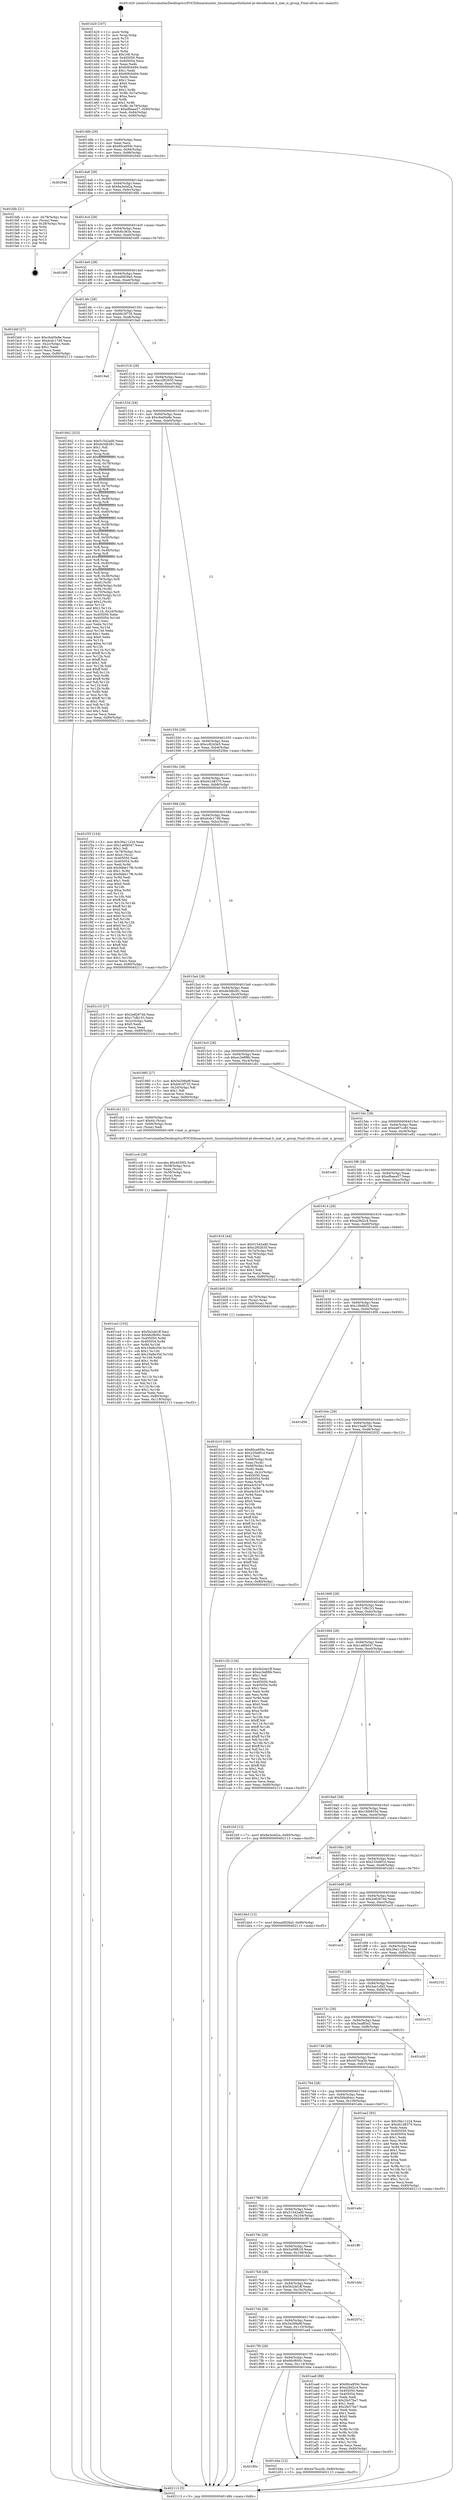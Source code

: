 digraph "0x401420" {
  label = "0x401420 (/mnt/c/Users/mathe/Desktop/tcc/POCII/binaries/extr_linuxtoolsperfutilintel-pt-decoderinat.h_inat_is_group_Final-ollvm.out::main(0))"
  labelloc = "t"
  node[shape=record]

  Entry [label="",width=0.3,height=0.3,shape=circle,fillcolor=black,style=filled]
  "0x40148b" [label="{
     0x40148b [29]\l
     | [instrs]\l
     &nbsp;&nbsp;0x40148b \<+3\>: mov -0x80(%rbp),%eax\l
     &nbsp;&nbsp;0x40148e \<+2\>: mov %eax,%ecx\l
     &nbsp;&nbsp;0x401490 \<+6\>: sub $0x80ca959c,%ecx\l
     &nbsp;&nbsp;0x401496 \<+6\>: mov %eax,-0x94(%rbp)\l
     &nbsp;&nbsp;0x40149c \<+6\>: mov %ecx,-0x98(%rbp)\l
     &nbsp;&nbsp;0x4014a2 \<+6\>: je 000000000040204d \<main+0xc2d\>\l
  }"]
  "0x40204d" [label="{
     0x40204d\l
  }", style=dashed]
  "0x4014a8" [label="{
     0x4014a8 [28]\l
     | [instrs]\l
     &nbsp;&nbsp;0x4014a8 \<+5\>: jmp 00000000004014ad \<main+0x8d\>\l
     &nbsp;&nbsp;0x4014ad \<+6\>: mov -0x94(%rbp),%eax\l
     &nbsp;&nbsp;0x4014b3 \<+5\>: sub $0x8a3e4d2a,%eax\l
     &nbsp;&nbsp;0x4014b8 \<+6\>: mov %eax,-0x9c(%rbp)\l
     &nbsp;&nbsp;0x4014be \<+6\>: je 0000000000401fdb \<main+0xbbb\>\l
  }"]
  Exit [label="",width=0.3,height=0.3,shape=circle,fillcolor=black,style=filled,peripheries=2]
  "0x401fdb" [label="{
     0x401fdb [21]\l
     | [instrs]\l
     &nbsp;&nbsp;0x401fdb \<+4\>: mov -0x78(%rbp),%rax\l
     &nbsp;&nbsp;0x401fdf \<+2\>: mov (%rax),%eax\l
     &nbsp;&nbsp;0x401fe1 \<+4\>: lea -0x28(%rbp),%rsp\l
     &nbsp;&nbsp;0x401fe5 \<+1\>: pop %rbx\l
     &nbsp;&nbsp;0x401fe6 \<+2\>: pop %r12\l
     &nbsp;&nbsp;0x401fe8 \<+2\>: pop %r13\l
     &nbsp;&nbsp;0x401fea \<+2\>: pop %r14\l
     &nbsp;&nbsp;0x401fec \<+2\>: pop %r15\l
     &nbsp;&nbsp;0x401fee \<+1\>: pop %rbp\l
     &nbsp;&nbsp;0x401fef \<+1\>: ret\l
  }"]
  "0x4014c4" [label="{
     0x4014c4 [28]\l
     | [instrs]\l
     &nbsp;&nbsp;0x4014c4 \<+5\>: jmp 00000000004014c9 \<main+0xa9\>\l
     &nbsp;&nbsp;0x4014c9 \<+6\>: mov -0x94(%rbp),%eax\l
     &nbsp;&nbsp;0x4014cf \<+5\>: sub $0x9c6c363e,%eax\l
     &nbsp;&nbsp;0x4014d4 \<+6\>: mov %eax,-0xa0(%rbp)\l
     &nbsp;&nbsp;0x4014da \<+6\>: je 0000000000401bf5 \<main+0x7d5\>\l
  }"]
  "0x40180c" [label="{
     0x40180c\l
  }", style=dashed]
  "0x401bf5" [label="{
     0x401bf5\l
  }", style=dashed]
  "0x4014e0" [label="{
     0x4014e0 [28]\l
     | [instrs]\l
     &nbsp;&nbsp;0x4014e0 \<+5\>: jmp 00000000004014e5 \<main+0xc5\>\l
     &nbsp;&nbsp;0x4014e5 \<+6\>: mov -0x94(%rbp),%eax\l
     &nbsp;&nbsp;0x4014eb \<+5\>: sub $0xaa0828a5,%eax\l
     &nbsp;&nbsp;0x4014f0 \<+6\>: mov %eax,-0xa4(%rbp)\l
     &nbsp;&nbsp;0x4014f6 \<+6\>: je 0000000000401bbf \<main+0x79f\>\l
  }"]
  "0x401d4a" [label="{
     0x401d4a [12]\l
     | [instrs]\l
     &nbsp;&nbsp;0x401d4a \<+7\>: movl $0x447bca3b,-0x80(%rbp)\l
     &nbsp;&nbsp;0x401d51 \<+5\>: jmp 0000000000402113 \<main+0xcf3\>\l
  }"]
  "0x401bbf" [label="{
     0x401bbf [27]\l
     | [instrs]\l
     &nbsp;&nbsp;0x401bbf \<+5\>: mov $0xc6a00e8e,%eax\l
     &nbsp;&nbsp;0x401bc4 \<+5\>: mov $0xdcdc17d9,%ecx\l
     &nbsp;&nbsp;0x401bc9 \<+3\>: mov -0x2c(%rbp),%edx\l
     &nbsp;&nbsp;0x401bcc \<+3\>: cmp $0x1,%edx\l
     &nbsp;&nbsp;0x401bcf \<+3\>: cmovl %ecx,%eax\l
     &nbsp;&nbsp;0x401bd2 \<+3\>: mov %eax,-0x80(%rbp)\l
     &nbsp;&nbsp;0x401bd5 \<+5\>: jmp 0000000000402113 \<main+0xcf3\>\l
  }"]
  "0x4014fc" [label="{
     0x4014fc [28]\l
     | [instrs]\l
     &nbsp;&nbsp;0x4014fc \<+5\>: jmp 0000000000401501 \<main+0xe1\>\l
     &nbsp;&nbsp;0x401501 \<+6\>: mov -0x94(%rbp),%eax\l
     &nbsp;&nbsp;0x401507 \<+5\>: sub $0xb9c3f735,%eax\l
     &nbsp;&nbsp;0x40150c \<+6\>: mov %eax,-0xa8(%rbp)\l
     &nbsp;&nbsp;0x401512 \<+6\>: je 00000000004019a0 \<main+0x580\>\l
  }"]
  "0x401ce3" [label="{
     0x401ce3 [103]\l
     | [instrs]\l
     &nbsp;&nbsp;0x401ce3 \<+5\>: mov $0x5b2dd1ff,%esi\l
     &nbsp;&nbsp;0x401ce8 \<+5\>: mov $0x66cf600c,%edx\l
     &nbsp;&nbsp;0x401ced \<+8\>: mov 0x405050,%r8d\l
     &nbsp;&nbsp;0x401cf5 \<+8\>: mov 0x405054,%r9d\l
     &nbsp;&nbsp;0x401cfd \<+3\>: mov %r8d,%r10d\l
     &nbsp;&nbsp;0x401d00 \<+7\>: sub $0x19a8e35d,%r10d\l
     &nbsp;&nbsp;0x401d07 \<+4\>: sub $0x1,%r10d\l
     &nbsp;&nbsp;0x401d0b \<+7\>: add $0x19a8e35d,%r10d\l
     &nbsp;&nbsp;0x401d12 \<+4\>: imul %r10d,%r8d\l
     &nbsp;&nbsp;0x401d16 \<+4\>: and $0x1,%r8d\l
     &nbsp;&nbsp;0x401d1a \<+4\>: cmp $0x0,%r8d\l
     &nbsp;&nbsp;0x401d1e \<+4\>: sete %r11b\l
     &nbsp;&nbsp;0x401d22 \<+4\>: cmp $0xa,%r9d\l
     &nbsp;&nbsp;0x401d26 \<+3\>: setl %bl\l
     &nbsp;&nbsp;0x401d29 \<+3\>: mov %r11b,%r14b\l
     &nbsp;&nbsp;0x401d2c \<+3\>: and %bl,%r14b\l
     &nbsp;&nbsp;0x401d2f \<+3\>: xor %bl,%r11b\l
     &nbsp;&nbsp;0x401d32 \<+3\>: or %r11b,%r14b\l
     &nbsp;&nbsp;0x401d35 \<+4\>: test $0x1,%r14b\l
     &nbsp;&nbsp;0x401d39 \<+3\>: cmovne %edx,%esi\l
     &nbsp;&nbsp;0x401d3c \<+3\>: mov %esi,-0x80(%rbp)\l
     &nbsp;&nbsp;0x401d3f \<+6\>: mov %eax,-0x118(%rbp)\l
     &nbsp;&nbsp;0x401d45 \<+5\>: jmp 0000000000402113 \<main+0xcf3\>\l
  }"]
  "0x4019a0" [label="{
     0x4019a0\l
  }", style=dashed]
  "0x401518" [label="{
     0x401518 [28]\l
     | [instrs]\l
     &nbsp;&nbsp;0x401518 \<+5\>: jmp 000000000040151d \<main+0xfd\>\l
     &nbsp;&nbsp;0x40151d \<+6\>: mov -0x94(%rbp),%eax\l
     &nbsp;&nbsp;0x401523 \<+5\>: sub $0xc2f02635,%eax\l
     &nbsp;&nbsp;0x401528 \<+6\>: mov %eax,-0xac(%rbp)\l
     &nbsp;&nbsp;0x40152e \<+6\>: je 0000000000401842 \<main+0x422\>\l
  }"]
  "0x401cc6" [label="{
     0x401cc6 [29]\l
     | [instrs]\l
     &nbsp;&nbsp;0x401cc6 \<+10\>: movabs $0x4030f2,%rdi\l
     &nbsp;&nbsp;0x401cd0 \<+4\>: mov -0x58(%rbp),%rcx\l
     &nbsp;&nbsp;0x401cd4 \<+2\>: mov %eax,(%rcx)\l
     &nbsp;&nbsp;0x401cd6 \<+4\>: mov -0x58(%rbp),%rcx\l
     &nbsp;&nbsp;0x401cda \<+2\>: mov (%rcx),%esi\l
     &nbsp;&nbsp;0x401cdc \<+2\>: mov $0x0,%al\l
     &nbsp;&nbsp;0x401cde \<+5\>: call 0000000000401030 \<printf@plt\>\l
     | [calls]\l
     &nbsp;&nbsp;0x401030 \{1\} (unknown)\l
  }"]
  "0x401842" [label="{
     0x401842 [323]\l
     | [instrs]\l
     &nbsp;&nbsp;0x401842 \<+5\>: mov $0x51542ad0,%eax\l
     &nbsp;&nbsp;0x401847 \<+5\>: mov $0xde3db281,%ecx\l
     &nbsp;&nbsp;0x40184c \<+2\>: mov $0x1,%dl\l
     &nbsp;&nbsp;0x40184e \<+2\>: xor %esi,%esi\l
     &nbsp;&nbsp;0x401850 \<+3\>: mov %rsp,%rdi\l
     &nbsp;&nbsp;0x401853 \<+4\>: add $0xfffffffffffffff0,%rdi\l
     &nbsp;&nbsp;0x401857 \<+3\>: mov %rdi,%rsp\l
     &nbsp;&nbsp;0x40185a \<+4\>: mov %rdi,-0x78(%rbp)\l
     &nbsp;&nbsp;0x40185e \<+3\>: mov %rsp,%rdi\l
     &nbsp;&nbsp;0x401861 \<+4\>: add $0xfffffffffffffff0,%rdi\l
     &nbsp;&nbsp;0x401865 \<+3\>: mov %rdi,%rsp\l
     &nbsp;&nbsp;0x401868 \<+3\>: mov %rsp,%r8\l
     &nbsp;&nbsp;0x40186b \<+4\>: add $0xfffffffffffffff0,%r8\l
     &nbsp;&nbsp;0x40186f \<+3\>: mov %r8,%rsp\l
     &nbsp;&nbsp;0x401872 \<+4\>: mov %r8,-0x70(%rbp)\l
     &nbsp;&nbsp;0x401876 \<+3\>: mov %rsp,%r8\l
     &nbsp;&nbsp;0x401879 \<+4\>: add $0xfffffffffffffff0,%r8\l
     &nbsp;&nbsp;0x40187d \<+3\>: mov %r8,%rsp\l
     &nbsp;&nbsp;0x401880 \<+4\>: mov %r8,-0x68(%rbp)\l
     &nbsp;&nbsp;0x401884 \<+3\>: mov %rsp,%r8\l
     &nbsp;&nbsp;0x401887 \<+4\>: add $0xfffffffffffffff0,%r8\l
     &nbsp;&nbsp;0x40188b \<+3\>: mov %r8,%rsp\l
     &nbsp;&nbsp;0x40188e \<+4\>: mov %r8,-0x60(%rbp)\l
     &nbsp;&nbsp;0x401892 \<+3\>: mov %rsp,%r8\l
     &nbsp;&nbsp;0x401895 \<+4\>: add $0xfffffffffffffff0,%r8\l
     &nbsp;&nbsp;0x401899 \<+3\>: mov %r8,%rsp\l
     &nbsp;&nbsp;0x40189c \<+4\>: mov %r8,-0x58(%rbp)\l
     &nbsp;&nbsp;0x4018a0 \<+3\>: mov %rsp,%r8\l
     &nbsp;&nbsp;0x4018a3 \<+4\>: add $0xfffffffffffffff0,%r8\l
     &nbsp;&nbsp;0x4018a7 \<+3\>: mov %r8,%rsp\l
     &nbsp;&nbsp;0x4018aa \<+4\>: mov %r8,-0x50(%rbp)\l
     &nbsp;&nbsp;0x4018ae \<+3\>: mov %rsp,%r8\l
     &nbsp;&nbsp;0x4018b1 \<+4\>: add $0xfffffffffffffff0,%r8\l
     &nbsp;&nbsp;0x4018b5 \<+3\>: mov %r8,%rsp\l
     &nbsp;&nbsp;0x4018b8 \<+4\>: mov %r8,-0x48(%rbp)\l
     &nbsp;&nbsp;0x4018bc \<+3\>: mov %rsp,%r8\l
     &nbsp;&nbsp;0x4018bf \<+4\>: add $0xfffffffffffffff0,%r8\l
     &nbsp;&nbsp;0x4018c3 \<+3\>: mov %r8,%rsp\l
     &nbsp;&nbsp;0x4018c6 \<+4\>: mov %r8,-0x40(%rbp)\l
     &nbsp;&nbsp;0x4018ca \<+3\>: mov %rsp,%r8\l
     &nbsp;&nbsp;0x4018cd \<+4\>: add $0xfffffffffffffff0,%r8\l
     &nbsp;&nbsp;0x4018d1 \<+3\>: mov %r8,%rsp\l
     &nbsp;&nbsp;0x4018d4 \<+4\>: mov %r8,-0x38(%rbp)\l
     &nbsp;&nbsp;0x4018d8 \<+4\>: mov -0x78(%rbp),%r8\l
     &nbsp;&nbsp;0x4018dc \<+7\>: movl $0x0,(%r8)\l
     &nbsp;&nbsp;0x4018e3 \<+7\>: mov -0x84(%rbp),%r9d\l
     &nbsp;&nbsp;0x4018ea \<+3\>: mov %r9d,(%rdi)\l
     &nbsp;&nbsp;0x4018ed \<+4\>: mov -0x70(%rbp),%r8\l
     &nbsp;&nbsp;0x4018f1 \<+7\>: mov -0x90(%rbp),%r10\l
     &nbsp;&nbsp;0x4018f8 \<+3\>: mov %r10,(%r8)\l
     &nbsp;&nbsp;0x4018fb \<+3\>: cmpl $0x2,(%rdi)\l
     &nbsp;&nbsp;0x4018fe \<+4\>: setne %r11b\l
     &nbsp;&nbsp;0x401902 \<+4\>: and $0x1,%r11b\l
     &nbsp;&nbsp;0x401906 \<+4\>: mov %r11b,-0x2d(%rbp)\l
     &nbsp;&nbsp;0x40190a \<+7\>: mov 0x405050,%ebx\l
     &nbsp;&nbsp;0x401911 \<+8\>: mov 0x405054,%r14d\l
     &nbsp;&nbsp;0x401919 \<+3\>: sub $0x1,%esi\l
     &nbsp;&nbsp;0x40191c \<+3\>: mov %ebx,%r15d\l
     &nbsp;&nbsp;0x40191f \<+3\>: add %esi,%r15d\l
     &nbsp;&nbsp;0x401922 \<+4\>: imul %r15d,%ebx\l
     &nbsp;&nbsp;0x401926 \<+3\>: and $0x1,%ebx\l
     &nbsp;&nbsp;0x401929 \<+3\>: cmp $0x0,%ebx\l
     &nbsp;&nbsp;0x40192c \<+4\>: sete %r11b\l
     &nbsp;&nbsp;0x401930 \<+4\>: cmp $0xa,%r14d\l
     &nbsp;&nbsp;0x401934 \<+4\>: setl %r12b\l
     &nbsp;&nbsp;0x401938 \<+3\>: mov %r11b,%r13b\l
     &nbsp;&nbsp;0x40193b \<+4\>: xor $0xff,%r13b\l
     &nbsp;&nbsp;0x40193f \<+3\>: mov %r12b,%sil\l
     &nbsp;&nbsp;0x401942 \<+4\>: xor $0xff,%sil\l
     &nbsp;&nbsp;0x401946 \<+3\>: xor $0x1,%dl\l
     &nbsp;&nbsp;0x401949 \<+3\>: mov %r13b,%dil\l
     &nbsp;&nbsp;0x40194c \<+4\>: and $0xff,%dil\l
     &nbsp;&nbsp;0x401950 \<+3\>: and %dl,%r11b\l
     &nbsp;&nbsp;0x401953 \<+3\>: mov %sil,%r8b\l
     &nbsp;&nbsp;0x401956 \<+4\>: and $0xff,%r8b\l
     &nbsp;&nbsp;0x40195a \<+3\>: and %dl,%r12b\l
     &nbsp;&nbsp;0x40195d \<+3\>: or %r11b,%dil\l
     &nbsp;&nbsp;0x401960 \<+3\>: or %r12b,%r8b\l
     &nbsp;&nbsp;0x401963 \<+3\>: xor %r8b,%dil\l
     &nbsp;&nbsp;0x401966 \<+3\>: or %sil,%r13b\l
     &nbsp;&nbsp;0x401969 \<+4\>: xor $0xff,%r13b\l
     &nbsp;&nbsp;0x40196d \<+3\>: or $0x1,%dl\l
     &nbsp;&nbsp;0x401970 \<+3\>: and %dl,%r13b\l
     &nbsp;&nbsp;0x401973 \<+3\>: or %r13b,%dil\l
     &nbsp;&nbsp;0x401976 \<+4\>: test $0x1,%dil\l
     &nbsp;&nbsp;0x40197a \<+3\>: cmovne %ecx,%eax\l
     &nbsp;&nbsp;0x40197d \<+3\>: mov %eax,-0x80(%rbp)\l
     &nbsp;&nbsp;0x401980 \<+5\>: jmp 0000000000402113 \<main+0xcf3\>\l
  }"]
  "0x401534" [label="{
     0x401534 [28]\l
     | [instrs]\l
     &nbsp;&nbsp;0x401534 \<+5\>: jmp 0000000000401539 \<main+0x119\>\l
     &nbsp;&nbsp;0x401539 \<+6\>: mov -0x94(%rbp),%eax\l
     &nbsp;&nbsp;0x40153f \<+5\>: sub $0xc6a00e8e,%eax\l
     &nbsp;&nbsp;0x401544 \<+6\>: mov %eax,-0xb0(%rbp)\l
     &nbsp;&nbsp;0x40154a \<+6\>: je 0000000000401bda \<main+0x7ba\>\l
  }"]
  "0x401b10" [label="{
     0x401b10 [163]\l
     | [instrs]\l
     &nbsp;&nbsp;0x401b10 \<+5\>: mov $0x80ca959c,%ecx\l
     &nbsp;&nbsp;0x401b15 \<+5\>: mov $0x235e9f1d,%edx\l
     &nbsp;&nbsp;0x401b1a \<+3\>: mov $0x1,%sil\l
     &nbsp;&nbsp;0x401b1d \<+4\>: mov -0x68(%rbp),%rdi\l
     &nbsp;&nbsp;0x401b21 \<+2\>: mov %eax,(%rdi)\l
     &nbsp;&nbsp;0x401b23 \<+4\>: mov -0x68(%rbp),%rdi\l
     &nbsp;&nbsp;0x401b27 \<+2\>: mov (%rdi),%eax\l
     &nbsp;&nbsp;0x401b29 \<+3\>: mov %eax,-0x2c(%rbp)\l
     &nbsp;&nbsp;0x401b2c \<+7\>: mov 0x405050,%eax\l
     &nbsp;&nbsp;0x401b33 \<+8\>: mov 0x405054,%r8d\l
     &nbsp;&nbsp;0x401b3b \<+3\>: mov %eax,%r9d\l
     &nbsp;&nbsp;0x401b3e \<+7\>: add $0xe4c52478,%r9d\l
     &nbsp;&nbsp;0x401b45 \<+4\>: sub $0x1,%r9d\l
     &nbsp;&nbsp;0x401b49 \<+7\>: sub $0xe4c52478,%r9d\l
     &nbsp;&nbsp;0x401b50 \<+4\>: imul %r9d,%eax\l
     &nbsp;&nbsp;0x401b54 \<+3\>: and $0x1,%eax\l
     &nbsp;&nbsp;0x401b57 \<+3\>: cmp $0x0,%eax\l
     &nbsp;&nbsp;0x401b5a \<+4\>: sete %r10b\l
     &nbsp;&nbsp;0x401b5e \<+4\>: cmp $0xa,%r8d\l
     &nbsp;&nbsp;0x401b62 \<+4\>: setl %r11b\l
     &nbsp;&nbsp;0x401b66 \<+3\>: mov %r10b,%bl\l
     &nbsp;&nbsp;0x401b69 \<+3\>: xor $0xff,%bl\l
     &nbsp;&nbsp;0x401b6c \<+3\>: mov %r11b,%r14b\l
     &nbsp;&nbsp;0x401b6f \<+4\>: xor $0xff,%r14b\l
     &nbsp;&nbsp;0x401b73 \<+4\>: xor $0x0,%sil\l
     &nbsp;&nbsp;0x401b77 \<+3\>: mov %bl,%r15b\l
     &nbsp;&nbsp;0x401b7a \<+4\>: and $0x0,%r15b\l
     &nbsp;&nbsp;0x401b7e \<+3\>: and %sil,%r10b\l
     &nbsp;&nbsp;0x401b81 \<+3\>: mov %r14b,%r12b\l
     &nbsp;&nbsp;0x401b84 \<+4\>: and $0x0,%r12b\l
     &nbsp;&nbsp;0x401b88 \<+3\>: and %sil,%r11b\l
     &nbsp;&nbsp;0x401b8b \<+3\>: or %r10b,%r15b\l
     &nbsp;&nbsp;0x401b8e \<+3\>: or %r11b,%r12b\l
     &nbsp;&nbsp;0x401b91 \<+3\>: xor %r12b,%r15b\l
     &nbsp;&nbsp;0x401b94 \<+3\>: or %r14b,%bl\l
     &nbsp;&nbsp;0x401b97 \<+3\>: xor $0xff,%bl\l
     &nbsp;&nbsp;0x401b9a \<+4\>: or $0x0,%sil\l
     &nbsp;&nbsp;0x401b9e \<+3\>: and %sil,%bl\l
     &nbsp;&nbsp;0x401ba1 \<+3\>: or %bl,%r15b\l
     &nbsp;&nbsp;0x401ba4 \<+4\>: test $0x1,%r15b\l
     &nbsp;&nbsp;0x401ba8 \<+3\>: cmovne %edx,%ecx\l
     &nbsp;&nbsp;0x401bab \<+3\>: mov %ecx,-0x80(%rbp)\l
     &nbsp;&nbsp;0x401bae \<+5\>: jmp 0000000000402113 \<main+0xcf3\>\l
  }"]
  "0x401bda" [label="{
     0x401bda\l
  }", style=dashed]
  "0x401550" [label="{
     0x401550 [28]\l
     | [instrs]\l
     &nbsp;&nbsp;0x401550 \<+5\>: jmp 0000000000401555 \<main+0x135\>\l
     &nbsp;&nbsp;0x401555 \<+6\>: mov -0x94(%rbp),%eax\l
     &nbsp;&nbsp;0x40155b \<+5\>: sub $0xcc8243e5,%eax\l
     &nbsp;&nbsp;0x401560 \<+6\>: mov %eax,-0xb4(%rbp)\l
     &nbsp;&nbsp;0x401566 \<+6\>: je 00000000004020be \<main+0xc9e\>\l
  }"]
  "0x4017f0" [label="{
     0x4017f0 [28]\l
     | [instrs]\l
     &nbsp;&nbsp;0x4017f0 \<+5\>: jmp 00000000004017f5 \<main+0x3d5\>\l
     &nbsp;&nbsp;0x4017f5 \<+6\>: mov -0x94(%rbp),%eax\l
     &nbsp;&nbsp;0x4017fb \<+5\>: sub $0x66cf600c,%eax\l
     &nbsp;&nbsp;0x401800 \<+6\>: mov %eax,-0x114(%rbp)\l
     &nbsp;&nbsp;0x401806 \<+6\>: je 0000000000401d4a \<main+0x92a\>\l
  }"]
  "0x4020be" [label="{
     0x4020be\l
  }", style=dashed]
  "0x40156c" [label="{
     0x40156c [28]\l
     | [instrs]\l
     &nbsp;&nbsp;0x40156c \<+5\>: jmp 0000000000401571 \<main+0x151\>\l
     &nbsp;&nbsp;0x401571 \<+6\>: mov -0x94(%rbp),%eax\l
     &nbsp;&nbsp;0x401577 \<+5\>: sub $0xd41d8370,%eax\l
     &nbsp;&nbsp;0x40157c \<+6\>: mov %eax,-0xb8(%rbp)\l
     &nbsp;&nbsp;0x401582 \<+6\>: je 0000000000401f35 \<main+0xb15\>\l
  }"]
  "0x401aa8" [label="{
     0x401aa8 [88]\l
     | [instrs]\l
     &nbsp;&nbsp;0x401aa8 \<+5\>: mov $0x80ca959c,%eax\l
     &nbsp;&nbsp;0x401aad \<+5\>: mov $0xa29d2c4,%ecx\l
     &nbsp;&nbsp;0x401ab2 \<+7\>: mov 0x405050,%edx\l
     &nbsp;&nbsp;0x401ab9 \<+7\>: mov 0x405054,%esi\l
     &nbsp;&nbsp;0x401ac0 \<+2\>: mov %edx,%edi\l
     &nbsp;&nbsp;0x401ac2 \<+6\>: sub $0x2fe57be7,%edi\l
     &nbsp;&nbsp;0x401ac8 \<+3\>: sub $0x1,%edi\l
     &nbsp;&nbsp;0x401acb \<+6\>: add $0x2fe57be7,%edi\l
     &nbsp;&nbsp;0x401ad1 \<+3\>: imul %edi,%edx\l
     &nbsp;&nbsp;0x401ad4 \<+3\>: and $0x1,%edx\l
     &nbsp;&nbsp;0x401ad7 \<+3\>: cmp $0x0,%edx\l
     &nbsp;&nbsp;0x401ada \<+4\>: sete %r8b\l
     &nbsp;&nbsp;0x401ade \<+3\>: cmp $0xa,%esi\l
     &nbsp;&nbsp;0x401ae1 \<+4\>: setl %r9b\l
     &nbsp;&nbsp;0x401ae5 \<+3\>: mov %r8b,%r10b\l
     &nbsp;&nbsp;0x401ae8 \<+3\>: and %r9b,%r10b\l
     &nbsp;&nbsp;0x401aeb \<+3\>: xor %r9b,%r8b\l
     &nbsp;&nbsp;0x401aee \<+3\>: or %r8b,%r10b\l
     &nbsp;&nbsp;0x401af1 \<+4\>: test $0x1,%r10b\l
     &nbsp;&nbsp;0x401af5 \<+3\>: cmovne %ecx,%eax\l
     &nbsp;&nbsp;0x401af8 \<+3\>: mov %eax,-0x80(%rbp)\l
     &nbsp;&nbsp;0x401afb \<+5\>: jmp 0000000000402113 \<main+0xcf3\>\l
  }"]
  "0x401f35" [label="{
     0x401f35 [154]\l
     | [instrs]\l
     &nbsp;&nbsp;0x401f35 \<+5\>: mov $0x39a11224,%eax\l
     &nbsp;&nbsp;0x401f3a \<+5\>: mov $0x1a6f4047,%ecx\l
     &nbsp;&nbsp;0x401f3f \<+2\>: mov $0x1,%dl\l
     &nbsp;&nbsp;0x401f41 \<+4\>: mov -0x78(%rbp),%rsi\l
     &nbsp;&nbsp;0x401f45 \<+6\>: movl $0x0,(%rsi)\l
     &nbsp;&nbsp;0x401f4b \<+7\>: mov 0x405050,%edi\l
     &nbsp;&nbsp;0x401f52 \<+8\>: mov 0x405054,%r8d\l
     &nbsp;&nbsp;0x401f5a \<+3\>: mov %edi,%r9d\l
     &nbsp;&nbsp;0x401f5d \<+7\>: add $0x9dbb17f6,%r9d\l
     &nbsp;&nbsp;0x401f64 \<+4\>: sub $0x1,%r9d\l
     &nbsp;&nbsp;0x401f68 \<+7\>: sub $0x9dbb17f6,%r9d\l
     &nbsp;&nbsp;0x401f6f \<+4\>: imul %r9d,%edi\l
     &nbsp;&nbsp;0x401f73 \<+3\>: and $0x1,%edi\l
     &nbsp;&nbsp;0x401f76 \<+3\>: cmp $0x0,%edi\l
     &nbsp;&nbsp;0x401f79 \<+4\>: sete %r10b\l
     &nbsp;&nbsp;0x401f7d \<+4\>: cmp $0xa,%r8d\l
     &nbsp;&nbsp;0x401f81 \<+4\>: setl %r11b\l
     &nbsp;&nbsp;0x401f85 \<+3\>: mov %r10b,%bl\l
     &nbsp;&nbsp;0x401f88 \<+3\>: xor $0xff,%bl\l
     &nbsp;&nbsp;0x401f8b \<+3\>: mov %r11b,%r14b\l
     &nbsp;&nbsp;0x401f8e \<+4\>: xor $0xff,%r14b\l
     &nbsp;&nbsp;0x401f92 \<+3\>: xor $0x0,%dl\l
     &nbsp;&nbsp;0x401f95 \<+3\>: mov %bl,%r15b\l
     &nbsp;&nbsp;0x401f98 \<+4\>: and $0x0,%r15b\l
     &nbsp;&nbsp;0x401f9c \<+3\>: and %dl,%r10b\l
     &nbsp;&nbsp;0x401f9f \<+3\>: mov %r14b,%r12b\l
     &nbsp;&nbsp;0x401fa2 \<+4\>: and $0x0,%r12b\l
     &nbsp;&nbsp;0x401fa6 \<+3\>: and %dl,%r11b\l
     &nbsp;&nbsp;0x401fa9 \<+3\>: or %r10b,%r15b\l
     &nbsp;&nbsp;0x401fac \<+3\>: or %r11b,%r12b\l
     &nbsp;&nbsp;0x401faf \<+3\>: xor %r12b,%r15b\l
     &nbsp;&nbsp;0x401fb2 \<+3\>: or %r14b,%bl\l
     &nbsp;&nbsp;0x401fb5 \<+3\>: xor $0xff,%bl\l
     &nbsp;&nbsp;0x401fb8 \<+3\>: or $0x0,%dl\l
     &nbsp;&nbsp;0x401fbb \<+2\>: and %dl,%bl\l
     &nbsp;&nbsp;0x401fbd \<+3\>: or %bl,%r15b\l
     &nbsp;&nbsp;0x401fc0 \<+4\>: test $0x1,%r15b\l
     &nbsp;&nbsp;0x401fc4 \<+3\>: cmovne %ecx,%eax\l
     &nbsp;&nbsp;0x401fc7 \<+3\>: mov %eax,-0x80(%rbp)\l
     &nbsp;&nbsp;0x401fca \<+5\>: jmp 0000000000402113 \<main+0xcf3\>\l
  }"]
  "0x401588" [label="{
     0x401588 [28]\l
     | [instrs]\l
     &nbsp;&nbsp;0x401588 \<+5\>: jmp 000000000040158d \<main+0x16d\>\l
     &nbsp;&nbsp;0x40158d \<+6\>: mov -0x94(%rbp),%eax\l
     &nbsp;&nbsp;0x401593 \<+5\>: sub $0xdcdc17d9,%eax\l
     &nbsp;&nbsp;0x401598 \<+6\>: mov %eax,-0xbc(%rbp)\l
     &nbsp;&nbsp;0x40159e \<+6\>: je 0000000000401c10 \<main+0x7f0\>\l
  }"]
  "0x4017d4" [label="{
     0x4017d4 [28]\l
     | [instrs]\l
     &nbsp;&nbsp;0x4017d4 \<+5\>: jmp 00000000004017d9 \<main+0x3b9\>\l
     &nbsp;&nbsp;0x4017d9 \<+6\>: mov -0x94(%rbp),%eax\l
     &nbsp;&nbsp;0x4017df \<+5\>: sub $0x5e298a9f,%eax\l
     &nbsp;&nbsp;0x4017e4 \<+6\>: mov %eax,-0x110(%rbp)\l
     &nbsp;&nbsp;0x4017ea \<+6\>: je 0000000000401aa8 \<main+0x688\>\l
  }"]
  "0x401c10" [label="{
     0x401c10 [27]\l
     | [instrs]\l
     &nbsp;&nbsp;0x401c10 \<+5\>: mov $0x2e8267dd,%eax\l
     &nbsp;&nbsp;0x401c15 \<+5\>: mov $0x17cfb153,%ecx\l
     &nbsp;&nbsp;0x401c1a \<+3\>: mov -0x2c(%rbp),%edx\l
     &nbsp;&nbsp;0x401c1d \<+3\>: cmp $0x0,%edx\l
     &nbsp;&nbsp;0x401c20 \<+3\>: cmove %ecx,%eax\l
     &nbsp;&nbsp;0x401c23 \<+3\>: mov %eax,-0x80(%rbp)\l
     &nbsp;&nbsp;0x401c26 \<+5\>: jmp 0000000000402113 \<main+0xcf3\>\l
  }"]
  "0x4015a4" [label="{
     0x4015a4 [28]\l
     | [instrs]\l
     &nbsp;&nbsp;0x4015a4 \<+5\>: jmp 00000000004015a9 \<main+0x189\>\l
     &nbsp;&nbsp;0x4015a9 \<+6\>: mov -0x94(%rbp),%eax\l
     &nbsp;&nbsp;0x4015af \<+5\>: sub $0xde3db281,%eax\l
     &nbsp;&nbsp;0x4015b4 \<+6\>: mov %eax,-0xc0(%rbp)\l
     &nbsp;&nbsp;0x4015ba \<+6\>: je 0000000000401985 \<main+0x565\>\l
  }"]
  "0x40207a" [label="{
     0x40207a\l
  }", style=dashed]
  "0x401985" [label="{
     0x401985 [27]\l
     | [instrs]\l
     &nbsp;&nbsp;0x401985 \<+5\>: mov $0x5e298a9f,%eax\l
     &nbsp;&nbsp;0x40198a \<+5\>: mov $0xb9c3f735,%ecx\l
     &nbsp;&nbsp;0x40198f \<+3\>: mov -0x2d(%rbp),%dl\l
     &nbsp;&nbsp;0x401992 \<+3\>: test $0x1,%dl\l
     &nbsp;&nbsp;0x401995 \<+3\>: cmovne %ecx,%eax\l
     &nbsp;&nbsp;0x401998 \<+3\>: mov %eax,-0x80(%rbp)\l
     &nbsp;&nbsp;0x40199b \<+5\>: jmp 0000000000402113 \<main+0xcf3\>\l
  }"]
  "0x4015c0" [label="{
     0x4015c0 [28]\l
     | [instrs]\l
     &nbsp;&nbsp;0x4015c0 \<+5\>: jmp 00000000004015c5 \<main+0x1a5\>\l
     &nbsp;&nbsp;0x4015c5 \<+6\>: mov -0x94(%rbp),%eax\l
     &nbsp;&nbsp;0x4015cb \<+5\>: sub $0xec3e8f6b,%eax\l
     &nbsp;&nbsp;0x4015d0 \<+6\>: mov %eax,-0xc4(%rbp)\l
     &nbsp;&nbsp;0x4015d6 \<+6\>: je 0000000000401cb1 \<main+0x891\>\l
  }"]
  "0x4017b8" [label="{
     0x4017b8 [28]\l
     | [instrs]\l
     &nbsp;&nbsp;0x4017b8 \<+5\>: jmp 00000000004017bd \<main+0x39d\>\l
     &nbsp;&nbsp;0x4017bd \<+6\>: mov -0x94(%rbp),%eax\l
     &nbsp;&nbsp;0x4017c3 \<+5\>: sub $0x5b2dd1ff,%eax\l
     &nbsp;&nbsp;0x4017c8 \<+6\>: mov %eax,-0x10c(%rbp)\l
     &nbsp;&nbsp;0x4017ce \<+6\>: je 000000000040207a \<main+0xc5a\>\l
  }"]
  "0x401cb1" [label="{
     0x401cb1 [21]\l
     | [instrs]\l
     &nbsp;&nbsp;0x401cb1 \<+4\>: mov -0x60(%rbp),%rax\l
     &nbsp;&nbsp;0x401cb5 \<+6\>: movl $0x64,(%rax)\l
     &nbsp;&nbsp;0x401cbb \<+4\>: mov -0x60(%rbp),%rax\l
     &nbsp;&nbsp;0x401cbf \<+2\>: mov (%rax),%edi\l
     &nbsp;&nbsp;0x401cc1 \<+5\>: call 0000000000401400 \<inat_is_group\>\l
     | [calls]\l
     &nbsp;&nbsp;0x401400 \{1\} (/mnt/c/Users/mathe/Desktop/tcc/POCII/binaries/extr_linuxtoolsperfutilintel-pt-decoderinat.h_inat_is_group_Final-ollvm.out::inat_is_group)\l
  }"]
  "0x4015dc" [label="{
     0x4015dc [28]\l
     | [instrs]\l
     &nbsp;&nbsp;0x4015dc \<+5\>: jmp 00000000004015e1 \<main+0x1c1\>\l
     &nbsp;&nbsp;0x4015e1 \<+6\>: mov -0x94(%rbp),%eax\l
     &nbsp;&nbsp;0x4015e7 \<+5\>: sub $0xee87cc80,%eax\l
     &nbsp;&nbsp;0x4015ec \<+6\>: mov %eax,-0xc8(%rbp)\l
     &nbsp;&nbsp;0x4015f2 \<+6\>: je 0000000000401e81 \<main+0xa61\>\l
  }"]
  "0x401ddc" [label="{
     0x401ddc\l
  }", style=dashed]
  "0x401e81" [label="{
     0x401e81\l
  }", style=dashed]
  "0x4015f8" [label="{
     0x4015f8 [28]\l
     | [instrs]\l
     &nbsp;&nbsp;0x4015f8 \<+5\>: jmp 00000000004015fd \<main+0x1dd\>\l
     &nbsp;&nbsp;0x4015fd \<+6\>: mov -0x94(%rbp),%eax\l
     &nbsp;&nbsp;0x401603 \<+5\>: sub $0xefbaea57,%eax\l
     &nbsp;&nbsp;0x401608 \<+6\>: mov %eax,-0xcc(%rbp)\l
     &nbsp;&nbsp;0x40160e \<+6\>: je 0000000000401816 \<main+0x3f6\>\l
  }"]
  "0x40179c" [label="{
     0x40179c [28]\l
     | [instrs]\l
     &nbsp;&nbsp;0x40179c \<+5\>: jmp 00000000004017a1 \<main+0x381\>\l
     &nbsp;&nbsp;0x4017a1 \<+6\>: mov -0x94(%rbp),%eax\l
     &nbsp;&nbsp;0x4017a7 \<+5\>: sub $0x5a58fb19,%eax\l
     &nbsp;&nbsp;0x4017ac \<+6\>: mov %eax,-0x108(%rbp)\l
     &nbsp;&nbsp;0x4017b2 \<+6\>: je 0000000000401ddc \<main+0x9bc\>\l
  }"]
  "0x401816" [label="{
     0x401816 [44]\l
     | [instrs]\l
     &nbsp;&nbsp;0x401816 \<+5\>: mov $0x51542ad0,%eax\l
     &nbsp;&nbsp;0x40181b \<+5\>: mov $0xc2f02635,%ecx\l
     &nbsp;&nbsp;0x401820 \<+3\>: mov -0x7a(%rbp),%dl\l
     &nbsp;&nbsp;0x401823 \<+4\>: mov -0x79(%rbp),%sil\l
     &nbsp;&nbsp;0x401827 \<+3\>: mov %dl,%dil\l
     &nbsp;&nbsp;0x40182a \<+3\>: and %sil,%dil\l
     &nbsp;&nbsp;0x40182d \<+3\>: xor %sil,%dl\l
     &nbsp;&nbsp;0x401830 \<+3\>: or %dl,%dil\l
     &nbsp;&nbsp;0x401833 \<+4\>: test $0x1,%dil\l
     &nbsp;&nbsp;0x401837 \<+3\>: cmovne %ecx,%eax\l
     &nbsp;&nbsp;0x40183a \<+3\>: mov %eax,-0x80(%rbp)\l
     &nbsp;&nbsp;0x40183d \<+5\>: jmp 0000000000402113 \<main+0xcf3\>\l
  }"]
  "0x401614" [label="{
     0x401614 [28]\l
     | [instrs]\l
     &nbsp;&nbsp;0x401614 \<+5\>: jmp 0000000000401619 \<main+0x1f9\>\l
     &nbsp;&nbsp;0x401619 \<+6\>: mov -0x94(%rbp),%eax\l
     &nbsp;&nbsp;0x40161f \<+5\>: sub $0xa29d2c4,%eax\l
     &nbsp;&nbsp;0x401624 \<+6\>: mov %eax,-0xd0(%rbp)\l
     &nbsp;&nbsp;0x40162a \<+6\>: je 0000000000401b00 \<main+0x6e0\>\l
  }"]
  "0x402113" [label="{
     0x402113 [5]\l
     | [instrs]\l
     &nbsp;&nbsp;0x402113 \<+5\>: jmp 000000000040148b \<main+0x6b\>\l
  }"]
  "0x401420" [label="{
     0x401420 [107]\l
     | [instrs]\l
     &nbsp;&nbsp;0x401420 \<+1\>: push %rbp\l
     &nbsp;&nbsp;0x401421 \<+3\>: mov %rsp,%rbp\l
     &nbsp;&nbsp;0x401424 \<+2\>: push %r15\l
     &nbsp;&nbsp;0x401426 \<+2\>: push %r14\l
     &nbsp;&nbsp;0x401428 \<+2\>: push %r13\l
     &nbsp;&nbsp;0x40142a \<+2\>: push %r12\l
     &nbsp;&nbsp;0x40142c \<+1\>: push %rbx\l
     &nbsp;&nbsp;0x40142d \<+7\>: sub $0x108,%rsp\l
     &nbsp;&nbsp;0x401434 \<+7\>: mov 0x405050,%eax\l
     &nbsp;&nbsp;0x40143b \<+7\>: mov 0x405054,%ecx\l
     &nbsp;&nbsp;0x401442 \<+2\>: mov %eax,%edx\l
     &nbsp;&nbsp;0x401444 \<+6\>: sub $0x60fcb494,%edx\l
     &nbsp;&nbsp;0x40144a \<+3\>: sub $0x1,%edx\l
     &nbsp;&nbsp;0x40144d \<+6\>: add $0x60fcb494,%edx\l
     &nbsp;&nbsp;0x401453 \<+3\>: imul %edx,%eax\l
     &nbsp;&nbsp;0x401456 \<+3\>: and $0x1,%eax\l
     &nbsp;&nbsp;0x401459 \<+3\>: cmp $0x0,%eax\l
     &nbsp;&nbsp;0x40145c \<+4\>: sete %r8b\l
     &nbsp;&nbsp;0x401460 \<+4\>: and $0x1,%r8b\l
     &nbsp;&nbsp;0x401464 \<+4\>: mov %r8b,-0x7a(%rbp)\l
     &nbsp;&nbsp;0x401468 \<+3\>: cmp $0xa,%ecx\l
     &nbsp;&nbsp;0x40146b \<+4\>: setl %r8b\l
     &nbsp;&nbsp;0x40146f \<+4\>: and $0x1,%r8b\l
     &nbsp;&nbsp;0x401473 \<+4\>: mov %r8b,-0x79(%rbp)\l
     &nbsp;&nbsp;0x401477 \<+7\>: movl $0xefbaea57,-0x80(%rbp)\l
     &nbsp;&nbsp;0x40147e \<+6\>: mov %edi,-0x84(%rbp)\l
     &nbsp;&nbsp;0x401484 \<+7\>: mov %rsi,-0x90(%rbp)\l
  }"]
  "0x401ff0" [label="{
     0x401ff0\l
  }", style=dashed]
  "0x401780" [label="{
     0x401780 [28]\l
     | [instrs]\l
     &nbsp;&nbsp;0x401780 \<+5\>: jmp 0000000000401785 \<main+0x365\>\l
     &nbsp;&nbsp;0x401785 \<+6\>: mov -0x94(%rbp),%eax\l
     &nbsp;&nbsp;0x40178b \<+5\>: sub $0x51542ad0,%eax\l
     &nbsp;&nbsp;0x401790 \<+6\>: mov %eax,-0x104(%rbp)\l
     &nbsp;&nbsp;0x401796 \<+6\>: je 0000000000401ff0 \<main+0xbd0\>\l
  }"]
  "0x401b00" [label="{
     0x401b00 [16]\l
     | [instrs]\l
     &nbsp;&nbsp;0x401b00 \<+4\>: mov -0x70(%rbp),%rax\l
     &nbsp;&nbsp;0x401b04 \<+3\>: mov (%rax),%rax\l
     &nbsp;&nbsp;0x401b07 \<+4\>: mov 0x8(%rax),%rdi\l
     &nbsp;&nbsp;0x401b0b \<+5\>: call 0000000000401040 \<atoi@plt\>\l
     | [calls]\l
     &nbsp;&nbsp;0x401040 \{1\} (unknown)\l
  }"]
  "0x401630" [label="{
     0x401630 [28]\l
     | [instrs]\l
     &nbsp;&nbsp;0x401630 \<+5\>: jmp 0000000000401635 \<main+0x215\>\l
     &nbsp;&nbsp;0x401635 \<+6\>: mov -0x94(%rbp),%eax\l
     &nbsp;&nbsp;0x40163b \<+5\>: sub $0x10b9fcf2,%eax\l
     &nbsp;&nbsp;0x401640 \<+6\>: mov %eax,-0xd4(%rbp)\l
     &nbsp;&nbsp;0x401646 \<+6\>: je 0000000000401d56 \<main+0x936\>\l
  }"]
  "0x401a9c" [label="{
     0x401a9c\l
  }", style=dashed]
  "0x401d56" [label="{
     0x401d56\l
  }", style=dashed]
  "0x40164c" [label="{
     0x40164c [28]\l
     | [instrs]\l
     &nbsp;&nbsp;0x40164c \<+5\>: jmp 0000000000401651 \<main+0x231\>\l
     &nbsp;&nbsp;0x401651 \<+6\>: mov -0x94(%rbp),%eax\l
     &nbsp;&nbsp;0x401657 \<+5\>: sub $0x15adb7de,%eax\l
     &nbsp;&nbsp;0x40165c \<+6\>: mov %eax,-0xd8(%rbp)\l
     &nbsp;&nbsp;0x401662 \<+6\>: je 0000000000402032 \<main+0xc12\>\l
  }"]
  "0x401764" [label="{
     0x401764 [28]\l
     | [instrs]\l
     &nbsp;&nbsp;0x401764 \<+5\>: jmp 0000000000401769 \<main+0x349\>\l
     &nbsp;&nbsp;0x401769 \<+6\>: mov -0x94(%rbp),%eax\l
     &nbsp;&nbsp;0x40176f \<+5\>: sub $0x50bd04cc,%eax\l
     &nbsp;&nbsp;0x401774 \<+6\>: mov %eax,-0x100(%rbp)\l
     &nbsp;&nbsp;0x40177a \<+6\>: je 0000000000401a9c \<main+0x67c\>\l
  }"]
  "0x402032" [label="{
     0x402032\l
  }", style=dashed]
  "0x401668" [label="{
     0x401668 [28]\l
     | [instrs]\l
     &nbsp;&nbsp;0x401668 \<+5\>: jmp 000000000040166d \<main+0x24d\>\l
     &nbsp;&nbsp;0x40166d \<+6\>: mov -0x94(%rbp),%eax\l
     &nbsp;&nbsp;0x401673 \<+5\>: sub $0x17cfb153,%eax\l
     &nbsp;&nbsp;0x401678 \<+6\>: mov %eax,-0xdc(%rbp)\l
     &nbsp;&nbsp;0x40167e \<+6\>: je 0000000000401c2b \<main+0x80b\>\l
  }"]
  "0x401ee2" [label="{
     0x401ee2 [83]\l
     | [instrs]\l
     &nbsp;&nbsp;0x401ee2 \<+5\>: mov $0x39a11224,%eax\l
     &nbsp;&nbsp;0x401ee7 \<+5\>: mov $0xd41d8370,%ecx\l
     &nbsp;&nbsp;0x401eec \<+2\>: xor %edx,%edx\l
     &nbsp;&nbsp;0x401eee \<+7\>: mov 0x405050,%esi\l
     &nbsp;&nbsp;0x401ef5 \<+7\>: mov 0x405054,%edi\l
     &nbsp;&nbsp;0x401efc \<+3\>: sub $0x1,%edx\l
     &nbsp;&nbsp;0x401eff \<+3\>: mov %esi,%r8d\l
     &nbsp;&nbsp;0x401f02 \<+3\>: add %edx,%r8d\l
     &nbsp;&nbsp;0x401f05 \<+4\>: imul %r8d,%esi\l
     &nbsp;&nbsp;0x401f09 \<+3\>: and $0x1,%esi\l
     &nbsp;&nbsp;0x401f0c \<+3\>: cmp $0x0,%esi\l
     &nbsp;&nbsp;0x401f0f \<+4\>: sete %r9b\l
     &nbsp;&nbsp;0x401f13 \<+3\>: cmp $0xa,%edi\l
     &nbsp;&nbsp;0x401f16 \<+4\>: setl %r10b\l
     &nbsp;&nbsp;0x401f1a \<+3\>: mov %r9b,%r11b\l
     &nbsp;&nbsp;0x401f1d \<+3\>: and %r10b,%r11b\l
     &nbsp;&nbsp;0x401f20 \<+3\>: xor %r10b,%r9b\l
     &nbsp;&nbsp;0x401f23 \<+3\>: or %r9b,%r11b\l
     &nbsp;&nbsp;0x401f26 \<+4\>: test $0x1,%r11b\l
     &nbsp;&nbsp;0x401f2a \<+3\>: cmovne %ecx,%eax\l
     &nbsp;&nbsp;0x401f2d \<+3\>: mov %eax,-0x80(%rbp)\l
     &nbsp;&nbsp;0x401f30 \<+5\>: jmp 0000000000402113 \<main+0xcf3\>\l
  }"]
  "0x401c2b" [label="{
     0x401c2b [134]\l
     | [instrs]\l
     &nbsp;&nbsp;0x401c2b \<+5\>: mov $0x5b2dd1ff,%eax\l
     &nbsp;&nbsp;0x401c30 \<+5\>: mov $0xec3e8f6b,%ecx\l
     &nbsp;&nbsp;0x401c35 \<+2\>: mov $0x1,%dl\l
     &nbsp;&nbsp;0x401c37 \<+2\>: xor %esi,%esi\l
     &nbsp;&nbsp;0x401c39 \<+7\>: mov 0x405050,%edi\l
     &nbsp;&nbsp;0x401c40 \<+8\>: mov 0x405054,%r8d\l
     &nbsp;&nbsp;0x401c48 \<+3\>: sub $0x1,%esi\l
     &nbsp;&nbsp;0x401c4b \<+3\>: mov %edi,%r9d\l
     &nbsp;&nbsp;0x401c4e \<+3\>: add %esi,%r9d\l
     &nbsp;&nbsp;0x401c51 \<+4\>: imul %r9d,%edi\l
     &nbsp;&nbsp;0x401c55 \<+3\>: and $0x1,%edi\l
     &nbsp;&nbsp;0x401c58 \<+3\>: cmp $0x0,%edi\l
     &nbsp;&nbsp;0x401c5b \<+4\>: sete %r10b\l
     &nbsp;&nbsp;0x401c5f \<+4\>: cmp $0xa,%r8d\l
     &nbsp;&nbsp;0x401c63 \<+4\>: setl %r11b\l
     &nbsp;&nbsp;0x401c67 \<+3\>: mov %r10b,%bl\l
     &nbsp;&nbsp;0x401c6a \<+3\>: xor $0xff,%bl\l
     &nbsp;&nbsp;0x401c6d \<+3\>: mov %r11b,%r14b\l
     &nbsp;&nbsp;0x401c70 \<+4\>: xor $0xff,%r14b\l
     &nbsp;&nbsp;0x401c74 \<+3\>: xor $0x1,%dl\l
     &nbsp;&nbsp;0x401c77 \<+3\>: mov %bl,%r15b\l
     &nbsp;&nbsp;0x401c7a \<+4\>: and $0xff,%r15b\l
     &nbsp;&nbsp;0x401c7e \<+3\>: and %dl,%r10b\l
     &nbsp;&nbsp;0x401c81 \<+3\>: mov %r14b,%r12b\l
     &nbsp;&nbsp;0x401c84 \<+4\>: and $0xff,%r12b\l
     &nbsp;&nbsp;0x401c88 \<+3\>: and %dl,%r11b\l
     &nbsp;&nbsp;0x401c8b \<+3\>: or %r10b,%r15b\l
     &nbsp;&nbsp;0x401c8e \<+3\>: or %r11b,%r12b\l
     &nbsp;&nbsp;0x401c91 \<+3\>: xor %r12b,%r15b\l
     &nbsp;&nbsp;0x401c94 \<+3\>: or %r14b,%bl\l
     &nbsp;&nbsp;0x401c97 \<+3\>: xor $0xff,%bl\l
     &nbsp;&nbsp;0x401c9a \<+3\>: or $0x1,%dl\l
     &nbsp;&nbsp;0x401c9d \<+2\>: and %dl,%bl\l
     &nbsp;&nbsp;0x401c9f \<+3\>: or %bl,%r15b\l
     &nbsp;&nbsp;0x401ca2 \<+4\>: test $0x1,%r15b\l
     &nbsp;&nbsp;0x401ca6 \<+3\>: cmovne %ecx,%eax\l
     &nbsp;&nbsp;0x401ca9 \<+3\>: mov %eax,-0x80(%rbp)\l
     &nbsp;&nbsp;0x401cac \<+5\>: jmp 0000000000402113 \<main+0xcf3\>\l
  }"]
  "0x401684" [label="{
     0x401684 [28]\l
     | [instrs]\l
     &nbsp;&nbsp;0x401684 \<+5\>: jmp 0000000000401689 \<main+0x269\>\l
     &nbsp;&nbsp;0x401689 \<+6\>: mov -0x94(%rbp),%eax\l
     &nbsp;&nbsp;0x40168f \<+5\>: sub $0x1a6f4047,%eax\l
     &nbsp;&nbsp;0x401694 \<+6\>: mov %eax,-0xe0(%rbp)\l
     &nbsp;&nbsp;0x40169a \<+6\>: je 0000000000401fcf \<main+0xbaf\>\l
  }"]
  "0x401748" [label="{
     0x401748 [28]\l
     | [instrs]\l
     &nbsp;&nbsp;0x401748 \<+5\>: jmp 000000000040174d \<main+0x32d\>\l
     &nbsp;&nbsp;0x40174d \<+6\>: mov -0x94(%rbp),%eax\l
     &nbsp;&nbsp;0x401753 \<+5\>: sub $0x447bca3b,%eax\l
     &nbsp;&nbsp;0x401758 \<+6\>: mov %eax,-0xfc(%rbp)\l
     &nbsp;&nbsp;0x40175e \<+6\>: je 0000000000401ee2 \<main+0xac2\>\l
  }"]
  "0x401fcf" [label="{
     0x401fcf [12]\l
     | [instrs]\l
     &nbsp;&nbsp;0x401fcf \<+7\>: movl $0x8a3e4d2a,-0x80(%rbp)\l
     &nbsp;&nbsp;0x401fd6 \<+5\>: jmp 0000000000402113 \<main+0xcf3\>\l
  }"]
  "0x4016a0" [label="{
     0x4016a0 [28]\l
     | [instrs]\l
     &nbsp;&nbsp;0x4016a0 \<+5\>: jmp 00000000004016a5 \<main+0x285\>\l
     &nbsp;&nbsp;0x4016a5 \<+6\>: mov -0x94(%rbp),%eax\l
     &nbsp;&nbsp;0x4016ab \<+5\>: sub $0x1fd0655d,%eax\l
     &nbsp;&nbsp;0x4016b0 \<+6\>: mov %eax,-0xe4(%rbp)\l
     &nbsp;&nbsp;0x4016b6 \<+6\>: je 0000000000401ed1 \<main+0xab1\>\l
  }"]
  "0x401a30" [label="{
     0x401a30\l
  }", style=dashed]
  "0x401ed1" [label="{
     0x401ed1\l
  }", style=dashed]
  "0x4016bc" [label="{
     0x4016bc [28]\l
     | [instrs]\l
     &nbsp;&nbsp;0x4016bc \<+5\>: jmp 00000000004016c1 \<main+0x2a1\>\l
     &nbsp;&nbsp;0x4016c1 \<+6\>: mov -0x94(%rbp),%eax\l
     &nbsp;&nbsp;0x4016c7 \<+5\>: sub $0x235e9f1d,%eax\l
     &nbsp;&nbsp;0x4016cc \<+6\>: mov %eax,-0xe8(%rbp)\l
     &nbsp;&nbsp;0x4016d2 \<+6\>: je 0000000000401bb3 \<main+0x793\>\l
  }"]
  "0x40172c" [label="{
     0x40172c [28]\l
     | [instrs]\l
     &nbsp;&nbsp;0x40172c \<+5\>: jmp 0000000000401731 \<main+0x311\>\l
     &nbsp;&nbsp;0x401731 \<+6\>: mov -0x94(%rbp),%eax\l
     &nbsp;&nbsp;0x401737 \<+5\>: sub $0x3eaf85e2,%eax\l
     &nbsp;&nbsp;0x40173c \<+6\>: mov %eax,-0xf8(%rbp)\l
     &nbsp;&nbsp;0x401742 \<+6\>: je 0000000000401a30 \<main+0x610\>\l
  }"]
  "0x401bb3" [label="{
     0x401bb3 [12]\l
     | [instrs]\l
     &nbsp;&nbsp;0x401bb3 \<+7\>: movl $0xaa0828a5,-0x80(%rbp)\l
     &nbsp;&nbsp;0x401bba \<+5\>: jmp 0000000000402113 \<main+0xcf3\>\l
  }"]
  "0x4016d8" [label="{
     0x4016d8 [28]\l
     | [instrs]\l
     &nbsp;&nbsp;0x4016d8 \<+5\>: jmp 00000000004016dd \<main+0x2bd\>\l
     &nbsp;&nbsp;0x4016dd \<+6\>: mov -0x94(%rbp),%eax\l
     &nbsp;&nbsp;0x4016e3 \<+5\>: sub $0x2e8267dd,%eax\l
     &nbsp;&nbsp;0x4016e8 \<+6\>: mov %eax,-0xec(%rbp)\l
     &nbsp;&nbsp;0x4016ee \<+6\>: je 0000000000401ec5 \<main+0xaa5\>\l
  }"]
  "0x401e75" [label="{
     0x401e75\l
  }", style=dashed]
  "0x401ec5" [label="{
     0x401ec5\l
  }", style=dashed]
  "0x4016f4" [label="{
     0x4016f4 [28]\l
     | [instrs]\l
     &nbsp;&nbsp;0x4016f4 \<+5\>: jmp 00000000004016f9 \<main+0x2d9\>\l
     &nbsp;&nbsp;0x4016f9 \<+6\>: mov -0x94(%rbp),%eax\l
     &nbsp;&nbsp;0x4016ff \<+5\>: sub $0x39a11224,%eax\l
     &nbsp;&nbsp;0x401704 \<+6\>: mov %eax,-0xf0(%rbp)\l
     &nbsp;&nbsp;0x40170a \<+6\>: je 0000000000402102 \<main+0xce2\>\l
  }"]
  "0x401710" [label="{
     0x401710 [28]\l
     | [instrs]\l
     &nbsp;&nbsp;0x401710 \<+5\>: jmp 0000000000401715 \<main+0x2f5\>\l
     &nbsp;&nbsp;0x401715 \<+6\>: mov -0x94(%rbp),%eax\l
     &nbsp;&nbsp;0x40171b \<+5\>: sub $0x3ae1cfd2,%eax\l
     &nbsp;&nbsp;0x401720 \<+6\>: mov %eax,-0xf4(%rbp)\l
     &nbsp;&nbsp;0x401726 \<+6\>: je 0000000000401e75 \<main+0xa55\>\l
  }"]
  "0x402102" [label="{
     0x402102\l
  }", style=dashed]
  Entry -> "0x401420" [label=" 1"]
  "0x40148b" -> "0x40204d" [label=" 0"]
  "0x40148b" -> "0x4014a8" [label=" 15"]
  "0x401fdb" -> Exit [label=" 1"]
  "0x4014a8" -> "0x401fdb" [label=" 1"]
  "0x4014a8" -> "0x4014c4" [label=" 14"]
  "0x401fcf" -> "0x402113" [label=" 1"]
  "0x4014c4" -> "0x401bf5" [label=" 0"]
  "0x4014c4" -> "0x4014e0" [label=" 14"]
  "0x401f35" -> "0x402113" [label=" 1"]
  "0x4014e0" -> "0x401bbf" [label=" 1"]
  "0x4014e0" -> "0x4014fc" [label=" 13"]
  "0x401ee2" -> "0x402113" [label=" 1"]
  "0x4014fc" -> "0x4019a0" [label=" 0"]
  "0x4014fc" -> "0x401518" [label=" 13"]
  "0x4017f0" -> "0x40180c" [label=" 0"]
  "0x401518" -> "0x401842" [label=" 1"]
  "0x401518" -> "0x401534" [label=" 12"]
  "0x4017f0" -> "0x401d4a" [label=" 1"]
  "0x401534" -> "0x401bda" [label=" 0"]
  "0x401534" -> "0x401550" [label=" 12"]
  "0x401d4a" -> "0x402113" [label=" 1"]
  "0x401550" -> "0x4020be" [label=" 0"]
  "0x401550" -> "0x40156c" [label=" 12"]
  "0x401ce3" -> "0x402113" [label=" 1"]
  "0x40156c" -> "0x401f35" [label=" 1"]
  "0x40156c" -> "0x401588" [label=" 11"]
  "0x401cc6" -> "0x401ce3" [label=" 1"]
  "0x401588" -> "0x401c10" [label=" 1"]
  "0x401588" -> "0x4015a4" [label=" 10"]
  "0x401c2b" -> "0x402113" [label=" 1"]
  "0x4015a4" -> "0x401985" [label=" 1"]
  "0x4015a4" -> "0x4015c0" [label=" 9"]
  "0x401c10" -> "0x402113" [label=" 1"]
  "0x4015c0" -> "0x401cb1" [label=" 1"]
  "0x4015c0" -> "0x4015dc" [label=" 8"]
  "0x401bb3" -> "0x402113" [label=" 1"]
  "0x4015dc" -> "0x401e81" [label=" 0"]
  "0x4015dc" -> "0x4015f8" [label=" 8"]
  "0x401b10" -> "0x402113" [label=" 1"]
  "0x4015f8" -> "0x401816" [label=" 1"]
  "0x4015f8" -> "0x401614" [label=" 7"]
  "0x401816" -> "0x402113" [label=" 1"]
  "0x401420" -> "0x40148b" [label=" 1"]
  "0x402113" -> "0x40148b" [label=" 14"]
  "0x401aa8" -> "0x402113" [label=" 1"]
  "0x401842" -> "0x402113" [label=" 1"]
  "0x401985" -> "0x402113" [label=" 1"]
  "0x4017d4" -> "0x4017f0" [label=" 1"]
  "0x401614" -> "0x401b00" [label=" 1"]
  "0x401614" -> "0x401630" [label=" 6"]
  "0x401cb1" -> "0x401cc6" [label=" 1"]
  "0x401630" -> "0x401d56" [label=" 0"]
  "0x401630" -> "0x40164c" [label=" 6"]
  "0x4017b8" -> "0x4017d4" [label=" 2"]
  "0x40164c" -> "0x402032" [label=" 0"]
  "0x40164c" -> "0x401668" [label=" 6"]
  "0x401bbf" -> "0x402113" [label=" 1"]
  "0x401668" -> "0x401c2b" [label=" 1"]
  "0x401668" -> "0x401684" [label=" 5"]
  "0x40179c" -> "0x4017b8" [label=" 2"]
  "0x401684" -> "0x401fcf" [label=" 1"]
  "0x401684" -> "0x4016a0" [label=" 4"]
  "0x401b00" -> "0x401b10" [label=" 1"]
  "0x4016a0" -> "0x401ed1" [label=" 0"]
  "0x4016a0" -> "0x4016bc" [label=" 4"]
  "0x401780" -> "0x40179c" [label=" 2"]
  "0x4016bc" -> "0x401bb3" [label=" 1"]
  "0x4016bc" -> "0x4016d8" [label=" 3"]
  "0x4017d4" -> "0x401aa8" [label=" 1"]
  "0x4016d8" -> "0x401ec5" [label=" 0"]
  "0x4016d8" -> "0x4016f4" [label=" 3"]
  "0x401764" -> "0x401780" [label=" 2"]
  "0x4016f4" -> "0x402102" [label=" 0"]
  "0x4016f4" -> "0x401710" [label=" 3"]
  "0x401764" -> "0x401a9c" [label=" 0"]
  "0x401710" -> "0x401e75" [label=" 0"]
  "0x401710" -> "0x40172c" [label=" 3"]
  "0x401780" -> "0x401ff0" [label=" 0"]
  "0x40172c" -> "0x401a30" [label=" 0"]
  "0x40172c" -> "0x401748" [label=" 3"]
  "0x40179c" -> "0x401ddc" [label=" 0"]
  "0x401748" -> "0x401ee2" [label=" 1"]
  "0x401748" -> "0x401764" [label=" 2"]
  "0x4017b8" -> "0x40207a" [label=" 0"]
}
